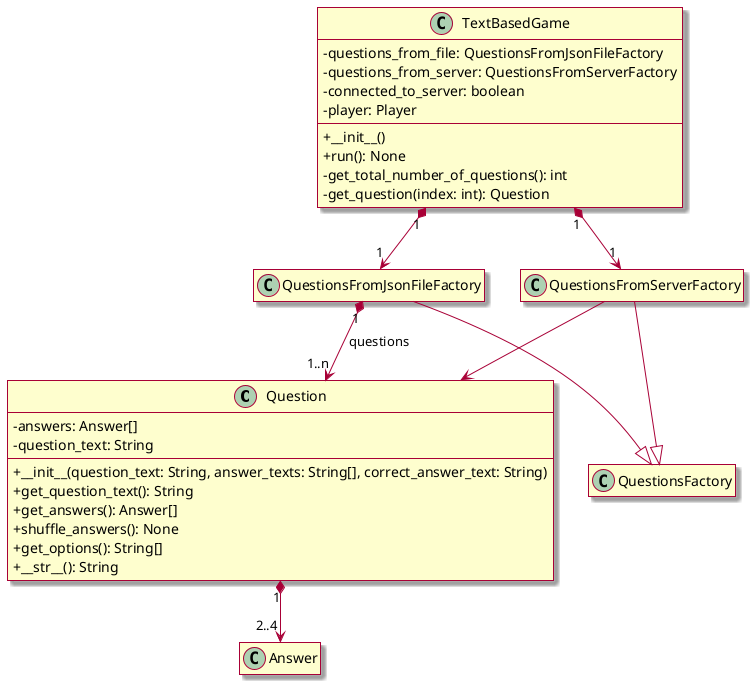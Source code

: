 @startuml
hide empty members
skin rose
skinparam classAttributeIconSize 0

class Question {
    - answers: Answer[]
    - question_text: String
    + __init__(question_text: String, answer_texts: String[], correct_answer_text: String)
    + get_question_text(): String
    + get_answers(): Answer[]
    + shuffle_answers(): None
    + get_options(): String[]
    + __str__(): String
}


class TextBasedGame {
    - questions_from_file: QuestionsFromJsonFileFactory
    - questions_from_server: QuestionsFromServerFactory
    - connected_to_server: boolean
    - player: Player
    + __init__()
    + run(): None
    - get_total_number_of_questions(): int
    - get_question(index: int): Question

}

Question "1" *--> "2..4" Answer
QuestionsFromJsonFileFactory "1" *--> "1..n" Question: questions
QuestionsFromServerFactory --> Question
QuestionsFromServerFactory --|> QuestionsFactory
QuestionsFromJsonFileFactory --|> QuestionsFactory
TextBasedGame "1" *--> "1" QuestionsFromJsonFileFactory
TextBasedGame "1" *--> "1" QuestionsFromServerFactory

@enduml